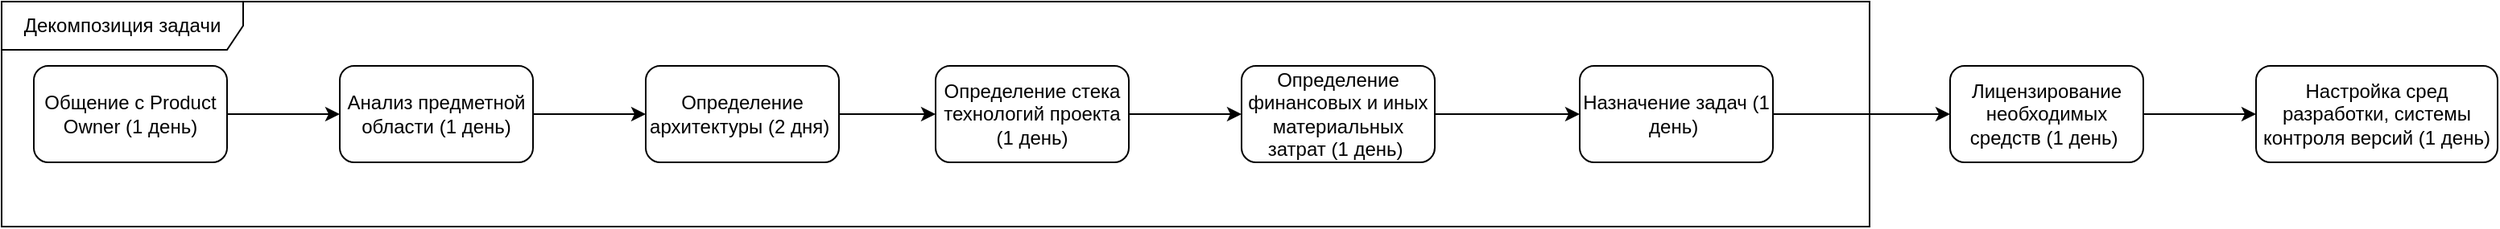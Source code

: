 <mxfile version="20.5.1" type="github">
  <diagram id="G0ImZ3TkjKc3nKQnFde2" name="Страница 1">
    <mxGraphModel dx="862" dy="481" grid="1" gridSize="10" guides="1" tooltips="1" connect="1" arrows="1" fold="1" page="1" pageScale="1" pageWidth="827" pageHeight="1169" math="0" shadow="0">
      <root>
        <mxCell id="0" />
        <mxCell id="1" parent="0" />
        <mxCell id="lcK1XKiAMXI63a-Bte1b-5" style="edgeStyle=orthogonalEdgeStyle;rounded=0;orthogonalLoop=1;jettySize=auto;html=1;exitX=1;exitY=0.5;exitDx=0;exitDy=0;" edge="1" parent="1" source="lcK1XKiAMXI63a-Bte1b-1" target="lcK1XKiAMXI63a-Bte1b-4">
          <mxGeometry relative="1" as="geometry" />
        </mxCell>
        <mxCell id="lcK1XKiAMXI63a-Bte1b-1" value="Общение с Product Owner (1 день)" style="rounded=1;whiteSpace=wrap;html=1;" vertex="1" parent="1">
          <mxGeometry x="60" y="390" width="120" height="60" as="geometry" />
        </mxCell>
        <mxCell id="lcK1XKiAMXI63a-Bte1b-9" style="edgeStyle=orthogonalEdgeStyle;rounded=0;orthogonalLoop=1;jettySize=auto;html=1;exitX=1;exitY=0.5;exitDx=0;exitDy=0;" edge="1" parent="1" source="lcK1XKiAMXI63a-Bte1b-4" target="lcK1XKiAMXI63a-Bte1b-8">
          <mxGeometry relative="1" as="geometry" />
        </mxCell>
        <mxCell id="lcK1XKiAMXI63a-Bte1b-4" value="Анализ предметной области (1 день)" style="rounded=1;whiteSpace=wrap;html=1;" vertex="1" parent="1">
          <mxGeometry x="250" y="390" width="120" height="60" as="geometry" />
        </mxCell>
        <mxCell id="lcK1XKiAMXI63a-Bte1b-11" style="edgeStyle=orthogonalEdgeStyle;rounded=0;orthogonalLoop=1;jettySize=auto;html=1;exitX=1;exitY=0.5;exitDx=0;exitDy=0;" edge="1" parent="1" source="lcK1XKiAMXI63a-Bte1b-8" target="lcK1XKiAMXI63a-Bte1b-10">
          <mxGeometry relative="1" as="geometry" />
        </mxCell>
        <mxCell id="lcK1XKiAMXI63a-Bte1b-8" value="Определение архитектуры (2 дня)&amp;nbsp;" style="rounded=1;whiteSpace=wrap;html=1;" vertex="1" parent="1">
          <mxGeometry x="440" y="390" width="120" height="60" as="geometry" />
        </mxCell>
        <mxCell id="lcK1XKiAMXI63a-Bte1b-13" style="edgeStyle=orthogonalEdgeStyle;rounded=0;orthogonalLoop=1;jettySize=auto;html=1;exitX=1;exitY=0.5;exitDx=0;exitDy=0;" edge="1" parent="1" source="lcK1XKiAMXI63a-Bte1b-10" target="lcK1XKiAMXI63a-Bte1b-12">
          <mxGeometry relative="1" as="geometry" />
        </mxCell>
        <mxCell id="lcK1XKiAMXI63a-Bte1b-10" value="Определение стека технологий проекта (1 день)" style="rounded=1;whiteSpace=wrap;html=1;" vertex="1" parent="1">
          <mxGeometry x="620" y="390" width="120" height="60" as="geometry" />
        </mxCell>
        <mxCell id="lcK1XKiAMXI63a-Bte1b-15" style="edgeStyle=orthogonalEdgeStyle;rounded=0;orthogonalLoop=1;jettySize=auto;html=1;exitX=1;exitY=0.5;exitDx=0;exitDy=0;" edge="1" parent="1" source="lcK1XKiAMXI63a-Bte1b-12" target="lcK1XKiAMXI63a-Bte1b-14">
          <mxGeometry relative="1" as="geometry" />
        </mxCell>
        <mxCell id="lcK1XKiAMXI63a-Bte1b-12" value="Определение финансовых и иных материальных затрат (1 день)&amp;nbsp;" style="rounded=1;whiteSpace=wrap;html=1;" vertex="1" parent="1">
          <mxGeometry x="810" y="390" width="120" height="60" as="geometry" />
        </mxCell>
        <mxCell id="lcK1XKiAMXI63a-Bte1b-18" style="edgeStyle=orthogonalEdgeStyle;rounded=0;orthogonalLoop=1;jettySize=auto;html=1;exitX=1;exitY=0.5;exitDx=0;exitDy=0;" edge="1" parent="1" source="lcK1XKiAMXI63a-Bte1b-14" target="lcK1XKiAMXI63a-Bte1b-17">
          <mxGeometry relative="1" as="geometry" />
        </mxCell>
        <mxCell id="lcK1XKiAMXI63a-Bte1b-14" value="Назначение задач (1 день)&amp;nbsp;" style="rounded=1;whiteSpace=wrap;html=1;" vertex="1" parent="1">
          <mxGeometry x="1020" y="390" width="120" height="60" as="geometry" />
        </mxCell>
        <mxCell id="lcK1XKiAMXI63a-Bte1b-16" value="Декомпозиция задачи" style="shape=umlFrame;whiteSpace=wrap;html=1;width=150;height=30;" vertex="1" parent="1">
          <mxGeometry x="40" y="350" width="1160" height="140" as="geometry" />
        </mxCell>
        <mxCell id="lcK1XKiAMXI63a-Bte1b-20" style="edgeStyle=orthogonalEdgeStyle;rounded=0;orthogonalLoop=1;jettySize=auto;html=1;exitX=1;exitY=0.5;exitDx=0;exitDy=0;" edge="1" parent="1" source="lcK1XKiAMXI63a-Bte1b-17" target="lcK1XKiAMXI63a-Bte1b-19">
          <mxGeometry relative="1" as="geometry" />
        </mxCell>
        <mxCell id="lcK1XKiAMXI63a-Bte1b-17" value="Лицензирование необходимых средств (1 день)&amp;nbsp;" style="rounded=1;whiteSpace=wrap;html=1;" vertex="1" parent="1">
          <mxGeometry x="1250" y="390" width="120" height="60" as="geometry" />
        </mxCell>
        <mxCell id="lcK1XKiAMXI63a-Bte1b-19" value="Настройка сред разработки, системы контроля версий (1 день)" style="rounded=1;whiteSpace=wrap;html=1;" vertex="1" parent="1">
          <mxGeometry x="1440" y="390" width="150" height="60" as="geometry" />
        </mxCell>
      </root>
    </mxGraphModel>
  </diagram>
</mxfile>
